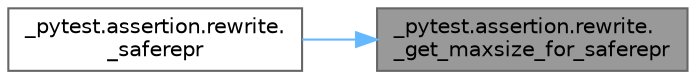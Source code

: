 digraph "_pytest.assertion.rewrite._get_maxsize_for_saferepr"
{
 // LATEX_PDF_SIZE
  bgcolor="transparent";
  edge [fontname=Helvetica,fontsize=10,labelfontname=Helvetica,labelfontsize=10];
  node [fontname=Helvetica,fontsize=10,shape=box,height=0.2,width=0.4];
  rankdir="RL";
  Node1 [id="Node000001",label="_pytest.assertion.rewrite.\l_get_maxsize_for_saferepr",height=0.2,width=0.4,color="gray40", fillcolor="grey60", style="filled", fontcolor="black",tooltip=" "];
  Node1 -> Node2 [id="edge1_Node000001_Node000002",dir="back",color="steelblue1",style="solid",tooltip=" "];
  Node2 [id="Node000002",label="_pytest.assertion.rewrite.\l_saferepr",height=0.2,width=0.4,color="grey40", fillcolor="white", style="filled",URL="$namespace__pytest_1_1assertion_1_1rewrite.html#ab46ef9939176d624b2d4bd13e0071f7c",tooltip=" "];
}
